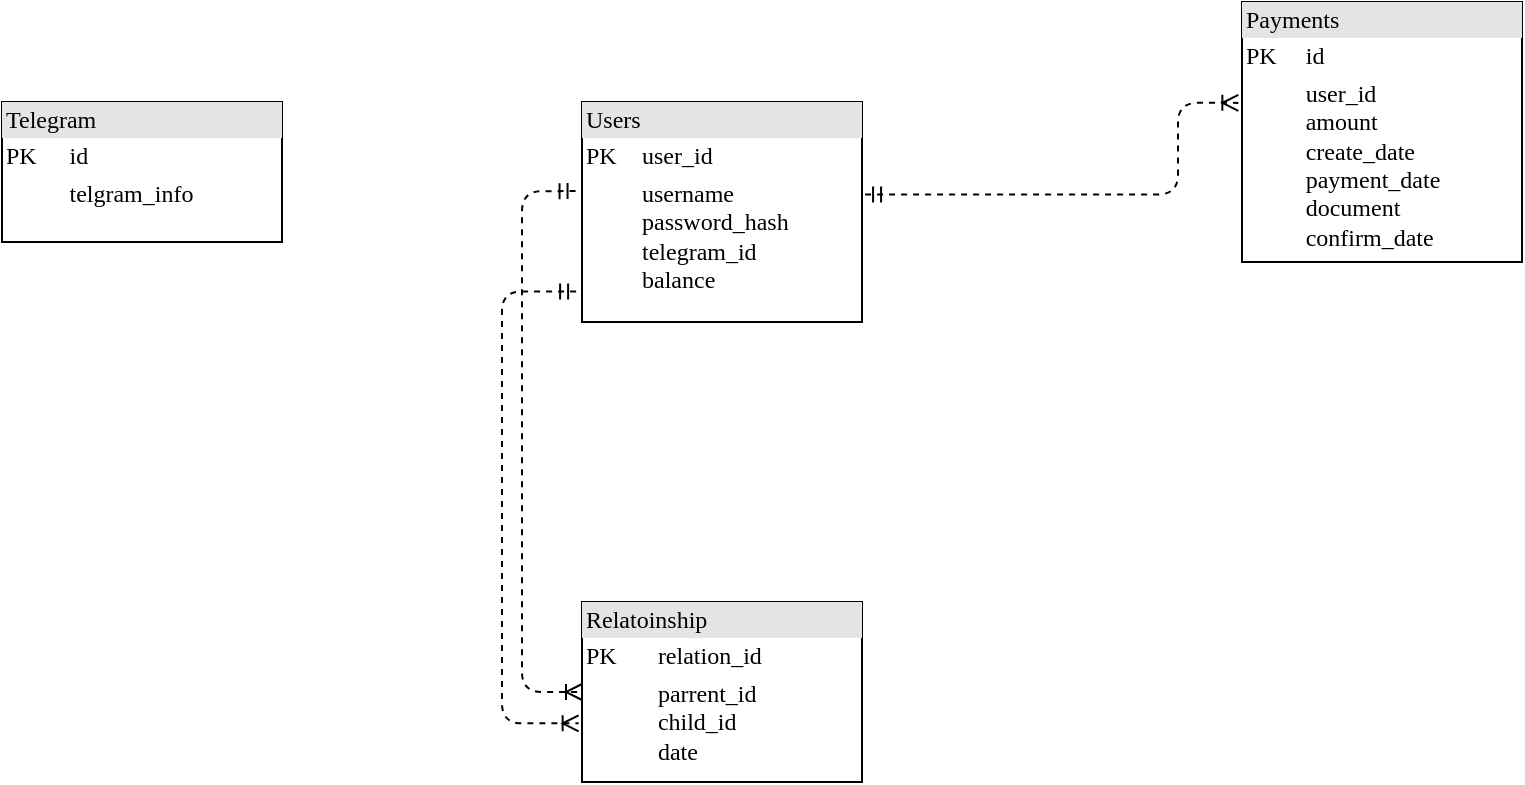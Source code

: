 <mxfile version="24.4.8" type="github">
  <diagram name="Page-1" id="2ca16b54-16f6-2749-3443-fa8db7711227">
    <mxGraphModel dx="1782" dy="1305" grid="1" gridSize="10" guides="1" tooltips="1" connect="1" arrows="1" fold="1" page="1" pageScale="1" pageWidth="1100" pageHeight="850" background="none" math="0" shadow="0">
      <root>
        <mxCell id="0" />
        <mxCell id="1" parent="0" />
        <mxCell id="2ed32ef02a7f4228-1" value="&lt;div style=&quot;box-sizing:border-box;width:100%;background:#e4e4e4;padding:2px;&quot;&gt;Users&lt;/div&gt;&lt;table style=&quot;width:100%;font-size:1em;&quot; cellpadding=&quot;2&quot; cellspacing=&quot;0&quot;&gt;&lt;tbody&gt;&lt;tr&gt;&lt;td&gt;PK&lt;/td&gt;&lt;td&gt;user_id&lt;/td&gt;&lt;/tr&gt;&lt;tr&gt;&lt;td&gt;&lt;br&gt;&lt;/td&gt;&lt;td&gt;username&lt;br&gt;password_hash&lt;br&gt;telegram_id&lt;br&gt;balance&lt;br&gt;&lt;br&gt;&lt;/td&gt;&lt;/tr&gt;&lt;tr&gt;&lt;td&gt;&lt;/td&gt;&lt;td&gt;&lt;br&gt;&lt;/td&gt;&lt;/tr&gt;&lt;/tbody&gt;&lt;/table&gt;" style="verticalAlign=top;align=left;overflow=fill;html=1;rounded=0;shadow=0;comic=0;labelBackgroundColor=none;strokeWidth=1;fontFamily=Verdana;fontSize=12" parent="1" vertex="1">
          <mxGeometry x="-190" y="-630" width="140" height="110" as="geometry" />
        </mxCell>
        <mxCell id="eCaXPjwt8zu0_4QFMvpn-4" value="&lt;div style=&quot;box-sizing:border-box;width:100%;background:#e4e4e4;padding:2px;&quot;&gt;Relatoinship&lt;/div&gt;&lt;table style=&quot;width:100%;font-size:1em;&quot; cellpadding=&quot;2&quot; cellspacing=&quot;0&quot;&gt;&lt;tbody&gt;&lt;tr&gt;&lt;td&gt;PK&lt;/td&gt;&lt;td&gt;relation_id&lt;/td&gt;&lt;/tr&gt;&lt;tr&gt;&lt;td&gt;&lt;br&gt;&lt;/td&gt;&lt;td&gt;parrent_id&lt;br&gt;child_id&lt;br&gt;date&lt;br&gt;&lt;br&gt;&lt;/td&gt;&lt;/tr&gt;&lt;tr&gt;&lt;td&gt;&lt;/td&gt;&lt;td&gt;&lt;br&gt;&lt;/td&gt;&lt;/tr&gt;&lt;/tbody&gt;&lt;/table&gt;" style="verticalAlign=top;align=left;overflow=fill;html=1;rounded=0;shadow=0;comic=0;labelBackgroundColor=none;strokeWidth=1;fontFamily=Verdana;fontSize=12" vertex="1" parent="1">
          <mxGeometry x="-190" y="-380" width="140" height="90" as="geometry" />
        </mxCell>
        <mxCell id="eCaXPjwt8zu0_4QFMvpn-13" value="&lt;div style=&quot;box-sizing:border-box;width:100%;background:#e4e4e4;padding:2px;&quot;&gt;Telegram&lt;/div&gt;&lt;table style=&quot;width:100%;font-size:1em;&quot; cellpadding=&quot;2&quot; cellspacing=&quot;0&quot;&gt;&lt;tbody&gt;&lt;tr&gt;&lt;td&gt;PK&lt;/td&gt;&lt;td&gt;id&lt;/td&gt;&lt;/tr&gt;&lt;tr&gt;&lt;td&gt;&lt;br&gt;&lt;/td&gt;&lt;td&gt;telgram_info&lt;br&gt;&lt;br&gt;&lt;/td&gt;&lt;/tr&gt;&lt;tr&gt;&lt;td&gt;&lt;/td&gt;&lt;td&gt;&lt;br&gt;&lt;/td&gt;&lt;/tr&gt;&lt;/tbody&gt;&lt;/table&gt;" style="verticalAlign=top;align=left;overflow=fill;html=1;rounded=0;shadow=0;comic=0;labelBackgroundColor=none;strokeWidth=1;fontFamily=Verdana;fontSize=12" vertex="1" parent="1">
          <mxGeometry x="-480" y="-630" width="140" height="70" as="geometry" />
        </mxCell>
        <mxCell id="eCaXPjwt8zu0_4QFMvpn-15" value="&lt;div style=&quot;box-sizing:border-box;width:100%;background:#e4e4e4;padding:2px;&quot;&gt;Payments&lt;/div&gt;&lt;table style=&quot;width:100%;font-size:1em;&quot; cellpadding=&quot;2&quot; cellspacing=&quot;0&quot;&gt;&lt;tbody&gt;&lt;tr&gt;&lt;td&gt;PK&lt;/td&gt;&lt;td&gt;id&lt;/td&gt;&lt;/tr&gt;&lt;tr&gt;&lt;td&gt;&lt;br&gt;&lt;/td&gt;&lt;td&gt;user_id&lt;br&gt;amount&lt;br&gt;create_date&lt;br&gt;payment_date&lt;br&gt;document&lt;br&gt;confirm_date&lt;br&gt;&lt;br&gt;&lt;br&gt;&lt;/td&gt;&lt;/tr&gt;&lt;tr&gt;&lt;td&gt;&lt;/td&gt;&lt;td&gt;&lt;br&gt;&lt;/td&gt;&lt;/tr&gt;&lt;/tbody&gt;&lt;/table&gt;" style="verticalAlign=top;align=left;overflow=fill;html=1;rounded=0;shadow=0;comic=0;labelBackgroundColor=none;strokeWidth=1;fontFamily=Verdana;fontSize=12" vertex="1" parent="1">
          <mxGeometry x="140" y="-680" width="140" height="130" as="geometry" />
        </mxCell>
        <mxCell id="eCaXPjwt8zu0_4QFMvpn-18" style="edgeStyle=orthogonalEdgeStyle;html=1;dashed=1;labelBackgroundColor=none;startArrow=ERmandOne;endArrow=ERoneToMany;fontFamily=Verdana;fontSize=12;align=left;exitX=1.011;exitY=0.42;exitDx=0;exitDy=0;exitPerimeter=0;entryX=-0.013;entryY=0.388;entryDx=0;entryDy=0;entryPerimeter=0;" edge="1" parent="1" source="2ed32ef02a7f4228-1" target="eCaXPjwt8zu0_4QFMvpn-15">
          <mxGeometry relative="1" as="geometry">
            <mxPoint x="-30" y="-585" as="sourcePoint" />
            <mxPoint x="270" y="-620" as="targetPoint" />
            <Array as="points">
              <mxPoint x="108" y="-584" />
            </Array>
          </mxGeometry>
        </mxCell>
        <mxCell id="eCaXPjwt8zu0_4QFMvpn-20" style="edgeStyle=orthogonalEdgeStyle;html=1;dashed=1;labelBackgroundColor=none;startArrow=ERmandOne;endArrow=ERoneToMany;fontFamily=Verdana;fontSize=12;align=left;exitX=-0.023;exitY=0.405;exitDx=0;exitDy=0;exitPerimeter=0;entryX=0;entryY=0.5;entryDx=0;entryDy=0;" edge="1" parent="1" source="2ed32ef02a7f4228-1" target="eCaXPjwt8zu0_4QFMvpn-4">
          <mxGeometry relative="1" as="geometry">
            <mxPoint x="-430" y="-335.281" as="sourcePoint" />
            <mxPoint x="-220" y="-335" as="targetPoint" />
            <Array as="points">
              <mxPoint x="-220" y="-585" />
              <mxPoint x="-220" y="-335" />
            </Array>
          </mxGeometry>
        </mxCell>
        <mxCell id="eCaXPjwt8zu0_4QFMvpn-22" style="edgeStyle=orthogonalEdgeStyle;html=1;dashed=1;labelBackgroundColor=none;startArrow=ERmandOne;endArrow=ERoneToMany;fontFamily=Verdana;fontSize=12;align=left;entryX=-0.012;entryY=0.674;entryDx=0;entryDy=0;entryPerimeter=0;exitX=-0.021;exitY=0.861;exitDx=0;exitDy=0;exitPerimeter=0;" edge="1" parent="1" source="2ed32ef02a7f4228-1" target="eCaXPjwt8zu0_4QFMvpn-4">
          <mxGeometry relative="1" as="geometry">
            <mxPoint x="-290" y="-570" as="sourcePoint" />
            <mxPoint x="-374" y="-379.981" as="targetPoint" />
            <Array as="points">
              <mxPoint x="-230" y="-535" />
              <mxPoint x="-230" y="-319" />
            </Array>
          </mxGeometry>
        </mxCell>
      </root>
    </mxGraphModel>
  </diagram>
</mxfile>
